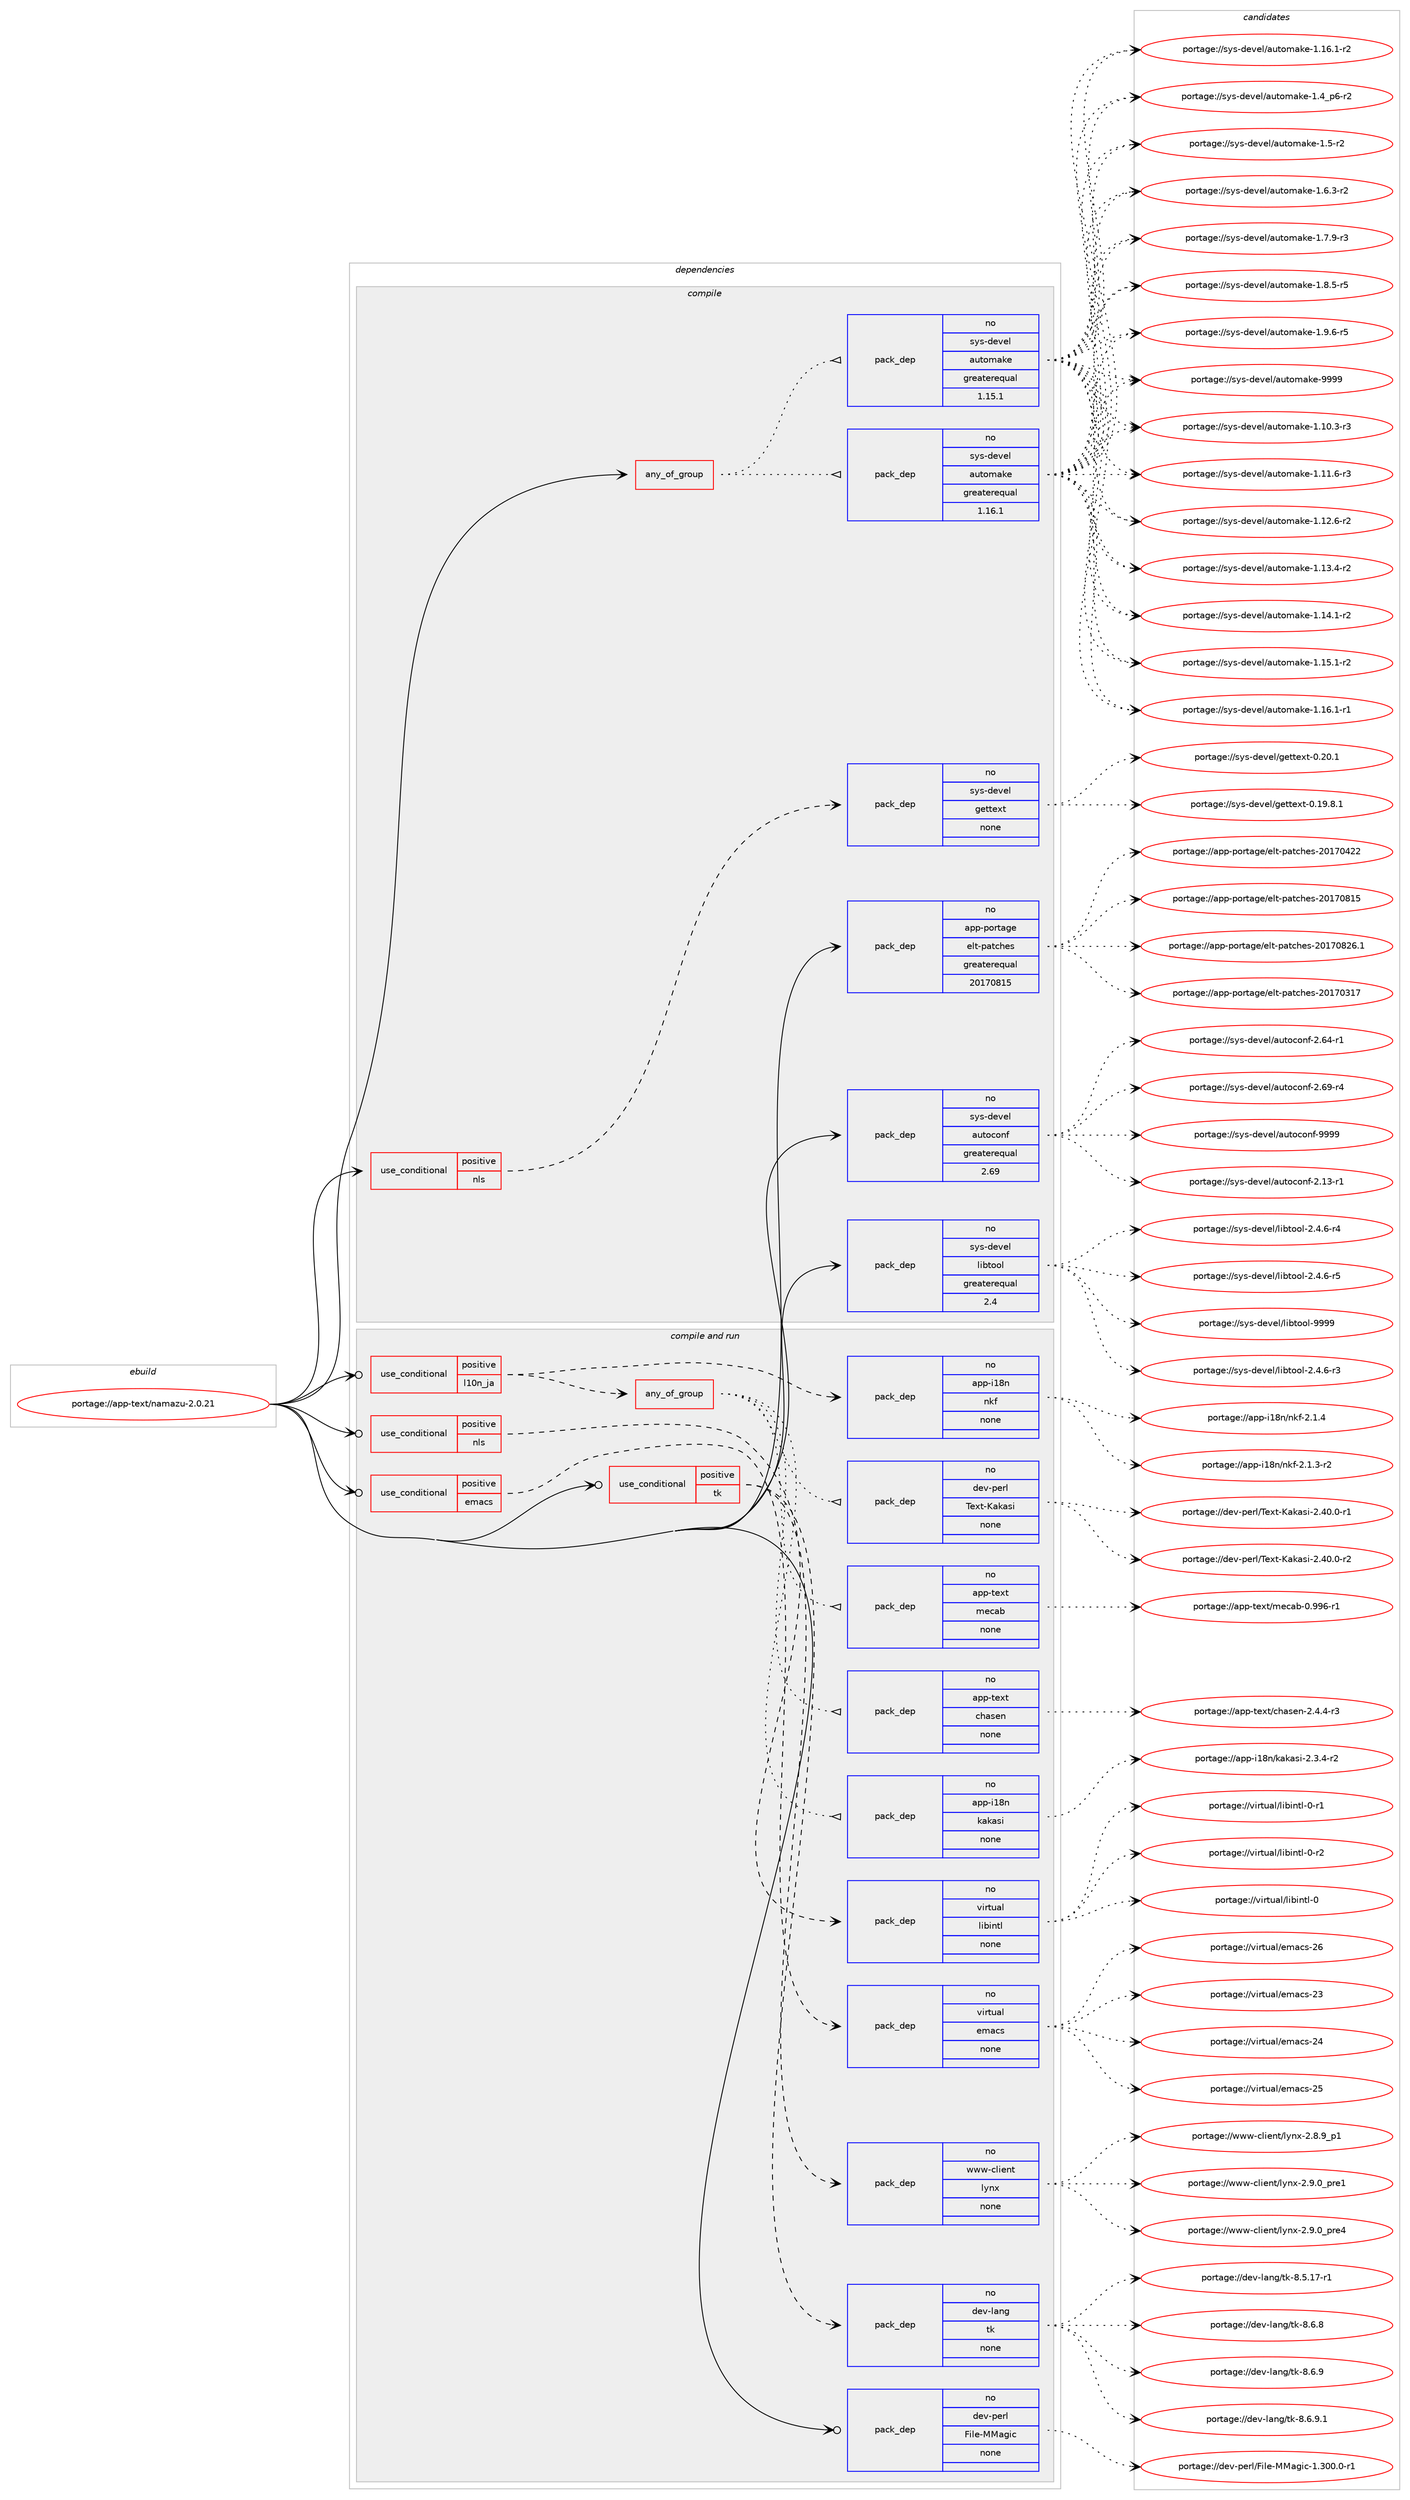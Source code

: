 digraph prolog {

# *************
# Graph options
# *************

newrank=true;
concentrate=true;
compound=true;
graph [rankdir=LR,fontname=Helvetica,fontsize=10,ranksep=1.5];#, ranksep=2.5, nodesep=0.2];
edge  [arrowhead=vee];
node  [fontname=Helvetica,fontsize=10];

# **********
# The ebuild
# **********

subgraph cluster_leftcol {
color=gray;
rank=same;
label=<<i>ebuild</i>>;
id [label="portage://app-text/namazu-2.0.21", color=red, width=4, href="../app-text/namazu-2.0.21.svg"];
}

# ****************
# The dependencies
# ****************

subgraph cluster_midcol {
color=gray;
label=<<i>dependencies</i>>;
subgraph cluster_compile {
fillcolor="#eeeeee";
style=filled;
label=<<i>compile</i>>;
subgraph any761 {
dependency45549 [label=<<TABLE BORDER="0" CELLBORDER="1" CELLSPACING="0" CELLPADDING="4"><TR><TD CELLPADDING="10">any_of_group</TD></TR></TABLE>>, shape=none, color=red];subgraph pack33735 {
dependency45550 [label=<<TABLE BORDER="0" CELLBORDER="1" CELLSPACING="0" CELLPADDING="4" WIDTH="220"><TR><TD ROWSPAN="6" CELLPADDING="30">pack_dep</TD></TR><TR><TD WIDTH="110">no</TD></TR><TR><TD>sys-devel</TD></TR><TR><TD>automake</TD></TR><TR><TD>greaterequal</TD></TR><TR><TD>1.16.1</TD></TR></TABLE>>, shape=none, color=blue];
}
dependency45549:e -> dependency45550:w [weight=20,style="dotted",arrowhead="oinv"];
subgraph pack33736 {
dependency45551 [label=<<TABLE BORDER="0" CELLBORDER="1" CELLSPACING="0" CELLPADDING="4" WIDTH="220"><TR><TD ROWSPAN="6" CELLPADDING="30">pack_dep</TD></TR><TR><TD WIDTH="110">no</TD></TR><TR><TD>sys-devel</TD></TR><TR><TD>automake</TD></TR><TR><TD>greaterequal</TD></TR><TR><TD>1.15.1</TD></TR></TABLE>>, shape=none, color=blue];
}
dependency45549:e -> dependency45551:w [weight=20,style="dotted",arrowhead="oinv"];
}
id:e -> dependency45549:w [weight=20,style="solid",arrowhead="vee"];
subgraph cond11029 {
dependency45552 [label=<<TABLE BORDER="0" CELLBORDER="1" CELLSPACING="0" CELLPADDING="4"><TR><TD ROWSPAN="3" CELLPADDING="10">use_conditional</TD></TR><TR><TD>positive</TD></TR><TR><TD>nls</TD></TR></TABLE>>, shape=none, color=red];
subgraph pack33737 {
dependency45553 [label=<<TABLE BORDER="0" CELLBORDER="1" CELLSPACING="0" CELLPADDING="4" WIDTH="220"><TR><TD ROWSPAN="6" CELLPADDING="30">pack_dep</TD></TR><TR><TD WIDTH="110">no</TD></TR><TR><TD>sys-devel</TD></TR><TR><TD>gettext</TD></TR><TR><TD>none</TD></TR><TR><TD></TD></TR></TABLE>>, shape=none, color=blue];
}
dependency45552:e -> dependency45553:w [weight=20,style="dashed",arrowhead="vee"];
}
id:e -> dependency45552:w [weight=20,style="solid",arrowhead="vee"];
subgraph pack33738 {
dependency45554 [label=<<TABLE BORDER="0" CELLBORDER="1" CELLSPACING="0" CELLPADDING="4" WIDTH="220"><TR><TD ROWSPAN="6" CELLPADDING="30">pack_dep</TD></TR><TR><TD WIDTH="110">no</TD></TR><TR><TD>app-portage</TD></TR><TR><TD>elt-patches</TD></TR><TR><TD>greaterequal</TD></TR><TR><TD>20170815</TD></TR></TABLE>>, shape=none, color=blue];
}
id:e -> dependency45554:w [weight=20,style="solid",arrowhead="vee"];
subgraph pack33739 {
dependency45555 [label=<<TABLE BORDER="0" CELLBORDER="1" CELLSPACING="0" CELLPADDING="4" WIDTH="220"><TR><TD ROWSPAN="6" CELLPADDING="30">pack_dep</TD></TR><TR><TD WIDTH="110">no</TD></TR><TR><TD>sys-devel</TD></TR><TR><TD>autoconf</TD></TR><TR><TD>greaterequal</TD></TR><TR><TD>2.69</TD></TR></TABLE>>, shape=none, color=blue];
}
id:e -> dependency45555:w [weight=20,style="solid",arrowhead="vee"];
subgraph pack33740 {
dependency45556 [label=<<TABLE BORDER="0" CELLBORDER="1" CELLSPACING="0" CELLPADDING="4" WIDTH="220"><TR><TD ROWSPAN="6" CELLPADDING="30">pack_dep</TD></TR><TR><TD WIDTH="110">no</TD></TR><TR><TD>sys-devel</TD></TR><TR><TD>libtool</TD></TR><TR><TD>greaterequal</TD></TR><TR><TD>2.4</TD></TR></TABLE>>, shape=none, color=blue];
}
id:e -> dependency45556:w [weight=20,style="solid",arrowhead="vee"];
}
subgraph cluster_compileandrun {
fillcolor="#eeeeee";
style=filled;
label=<<i>compile and run</i>>;
subgraph cond11030 {
dependency45557 [label=<<TABLE BORDER="0" CELLBORDER="1" CELLSPACING="0" CELLPADDING="4"><TR><TD ROWSPAN="3" CELLPADDING="10">use_conditional</TD></TR><TR><TD>positive</TD></TR><TR><TD>emacs</TD></TR></TABLE>>, shape=none, color=red];
subgraph pack33741 {
dependency45558 [label=<<TABLE BORDER="0" CELLBORDER="1" CELLSPACING="0" CELLPADDING="4" WIDTH="220"><TR><TD ROWSPAN="6" CELLPADDING="30">pack_dep</TD></TR><TR><TD WIDTH="110">no</TD></TR><TR><TD>virtual</TD></TR><TR><TD>emacs</TD></TR><TR><TD>none</TD></TR><TR><TD></TD></TR></TABLE>>, shape=none, color=blue];
}
dependency45557:e -> dependency45558:w [weight=20,style="dashed",arrowhead="vee"];
}
id:e -> dependency45557:w [weight=20,style="solid",arrowhead="odotvee"];
subgraph cond11031 {
dependency45559 [label=<<TABLE BORDER="0" CELLBORDER="1" CELLSPACING="0" CELLPADDING="4"><TR><TD ROWSPAN="3" CELLPADDING="10">use_conditional</TD></TR><TR><TD>positive</TD></TR><TR><TD>l10n_ja</TD></TR></TABLE>>, shape=none, color=red];
subgraph pack33742 {
dependency45560 [label=<<TABLE BORDER="0" CELLBORDER="1" CELLSPACING="0" CELLPADDING="4" WIDTH="220"><TR><TD ROWSPAN="6" CELLPADDING="30">pack_dep</TD></TR><TR><TD WIDTH="110">no</TD></TR><TR><TD>app-i18n</TD></TR><TR><TD>nkf</TD></TR><TR><TD>none</TD></TR><TR><TD></TD></TR></TABLE>>, shape=none, color=blue];
}
dependency45559:e -> dependency45560:w [weight=20,style="dashed",arrowhead="vee"];
subgraph any762 {
dependency45561 [label=<<TABLE BORDER="0" CELLBORDER="1" CELLSPACING="0" CELLPADDING="4"><TR><TD CELLPADDING="10">any_of_group</TD></TR></TABLE>>, shape=none, color=red];subgraph pack33743 {
dependency45562 [label=<<TABLE BORDER="0" CELLBORDER="1" CELLSPACING="0" CELLPADDING="4" WIDTH="220"><TR><TD ROWSPAN="6" CELLPADDING="30">pack_dep</TD></TR><TR><TD WIDTH="110">no</TD></TR><TR><TD>dev-perl</TD></TR><TR><TD>Text-Kakasi</TD></TR><TR><TD>none</TD></TR><TR><TD></TD></TR></TABLE>>, shape=none, color=blue];
}
dependency45561:e -> dependency45562:w [weight=20,style="dotted",arrowhead="oinv"];
subgraph pack33744 {
dependency45563 [label=<<TABLE BORDER="0" CELLBORDER="1" CELLSPACING="0" CELLPADDING="4" WIDTH="220"><TR><TD ROWSPAN="6" CELLPADDING="30">pack_dep</TD></TR><TR><TD WIDTH="110">no</TD></TR><TR><TD>app-i18n</TD></TR><TR><TD>kakasi</TD></TR><TR><TD>none</TD></TR><TR><TD></TD></TR></TABLE>>, shape=none, color=blue];
}
dependency45561:e -> dependency45563:w [weight=20,style="dotted",arrowhead="oinv"];
subgraph pack33745 {
dependency45564 [label=<<TABLE BORDER="0" CELLBORDER="1" CELLSPACING="0" CELLPADDING="4" WIDTH="220"><TR><TD ROWSPAN="6" CELLPADDING="30">pack_dep</TD></TR><TR><TD WIDTH="110">no</TD></TR><TR><TD>app-text</TD></TR><TR><TD>chasen</TD></TR><TR><TD>none</TD></TR><TR><TD></TD></TR></TABLE>>, shape=none, color=blue];
}
dependency45561:e -> dependency45564:w [weight=20,style="dotted",arrowhead="oinv"];
subgraph pack33746 {
dependency45565 [label=<<TABLE BORDER="0" CELLBORDER="1" CELLSPACING="0" CELLPADDING="4" WIDTH="220"><TR><TD ROWSPAN="6" CELLPADDING="30">pack_dep</TD></TR><TR><TD WIDTH="110">no</TD></TR><TR><TD>app-text</TD></TR><TR><TD>mecab</TD></TR><TR><TD>none</TD></TR><TR><TD></TD></TR></TABLE>>, shape=none, color=blue];
}
dependency45561:e -> dependency45565:w [weight=20,style="dotted",arrowhead="oinv"];
}
dependency45559:e -> dependency45561:w [weight=20,style="dashed",arrowhead="vee"];
}
id:e -> dependency45559:w [weight=20,style="solid",arrowhead="odotvee"];
subgraph cond11032 {
dependency45566 [label=<<TABLE BORDER="0" CELLBORDER="1" CELLSPACING="0" CELLPADDING="4"><TR><TD ROWSPAN="3" CELLPADDING="10">use_conditional</TD></TR><TR><TD>positive</TD></TR><TR><TD>nls</TD></TR></TABLE>>, shape=none, color=red];
subgraph pack33747 {
dependency45567 [label=<<TABLE BORDER="0" CELLBORDER="1" CELLSPACING="0" CELLPADDING="4" WIDTH="220"><TR><TD ROWSPAN="6" CELLPADDING="30">pack_dep</TD></TR><TR><TD WIDTH="110">no</TD></TR><TR><TD>virtual</TD></TR><TR><TD>libintl</TD></TR><TR><TD>none</TD></TR><TR><TD></TD></TR></TABLE>>, shape=none, color=blue];
}
dependency45566:e -> dependency45567:w [weight=20,style="dashed",arrowhead="vee"];
}
id:e -> dependency45566:w [weight=20,style="solid",arrowhead="odotvee"];
subgraph cond11033 {
dependency45568 [label=<<TABLE BORDER="0" CELLBORDER="1" CELLSPACING="0" CELLPADDING="4"><TR><TD ROWSPAN="3" CELLPADDING="10">use_conditional</TD></TR><TR><TD>positive</TD></TR><TR><TD>tk</TD></TR></TABLE>>, shape=none, color=red];
subgraph pack33748 {
dependency45569 [label=<<TABLE BORDER="0" CELLBORDER="1" CELLSPACING="0" CELLPADDING="4" WIDTH="220"><TR><TD ROWSPAN="6" CELLPADDING="30">pack_dep</TD></TR><TR><TD WIDTH="110">no</TD></TR><TR><TD>dev-lang</TD></TR><TR><TD>tk</TD></TR><TR><TD>none</TD></TR><TR><TD></TD></TR></TABLE>>, shape=none, color=blue];
}
dependency45568:e -> dependency45569:w [weight=20,style="dashed",arrowhead="vee"];
subgraph pack33749 {
dependency45570 [label=<<TABLE BORDER="0" CELLBORDER="1" CELLSPACING="0" CELLPADDING="4" WIDTH="220"><TR><TD ROWSPAN="6" CELLPADDING="30">pack_dep</TD></TR><TR><TD WIDTH="110">no</TD></TR><TR><TD>www-client</TD></TR><TR><TD>lynx</TD></TR><TR><TD>none</TD></TR><TR><TD></TD></TR></TABLE>>, shape=none, color=blue];
}
dependency45568:e -> dependency45570:w [weight=20,style="dashed",arrowhead="vee"];
}
id:e -> dependency45568:w [weight=20,style="solid",arrowhead="odotvee"];
subgraph pack33750 {
dependency45571 [label=<<TABLE BORDER="0" CELLBORDER="1" CELLSPACING="0" CELLPADDING="4" WIDTH="220"><TR><TD ROWSPAN="6" CELLPADDING="30">pack_dep</TD></TR><TR><TD WIDTH="110">no</TD></TR><TR><TD>dev-perl</TD></TR><TR><TD>File-MMagic</TD></TR><TR><TD>none</TD></TR><TR><TD></TD></TR></TABLE>>, shape=none, color=blue];
}
id:e -> dependency45571:w [weight=20,style="solid",arrowhead="odotvee"];
}
subgraph cluster_run {
fillcolor="#eeeeee";
style=filled;
label=<<i>run</i>>;
}
}

# **************
# The candidates
# **************

subgraph cluster_choices {
rank=same;
color=gray;
label=<<i>candidates</i>>;

subgraph choice33735 {
color=black;
nodesep=1;
choiceportage11512111545100101118101108479711711611110997107101454946494846514511451 [label="portage://sys-devel/automake-1.10.3-r3", color=red, width=4,href="../sys-devel/automake-1.10.3-r3.svg"];
choiceportage11512111545100101118101108479711711611110997107101454946494946544511451 [label="portage://sys-devel/automake-1.11.6-r3", color=red, width=4,href="../sys-devel/automake-1.11.6-r3.svg"];
choiceportage11512111545100101118101108479711711611110997107101454946495046544511450 [label="portage://sys-devel/automake-1.12.6-r2", color=red, width=4,href="../sys-devel/automake-1.12.6-r2.svg"];
choiceportage11512111545100101118101108479711711611110997107101454946495146524511450 [label="portage://sys-devel/automake-1.13.4-r2", color=red, width=4,href="../sys-devel/automake-1.13.4-r2.svg"];
choiceportage11512111545100101118101108479711711611110997107101454946495246494511450 [label="portage://sys-devel/automake-1.14.1-r2", color=red, width=4,href="../sys-devel/automake-1.14.1-r2.svg"];
choiceportage11512111545100101118101108479711711611110997107101454946495346494511450 [label="portage://sys-devel/automake-1.15.1-r2", color=red, width=4,href="../sys-devel/automake-1.15.1-r2.svg"];
choiceportage11512111545100101118101108479711711611110997107101454946495446494511449 [label="portage://sys-devel/automake-1.16.1-r1", color=red, width=4,href="../sys-devel/automake-1.16.1-r1.svg"];
choiceportage11512111545100101118101108479711711611110997107101454946495446494511450 [label="portage://sys-devel/automake-1.16.1-r2", color=red, width=4,href="../sys-devel/automake-1.16.1-r2.svg"];
choiceportage115121115451001011181011084797117116111109971071014549465295112544511450 [label="portage://sys-devel/automake-1.4_p6-r2", color=red, width=4,href="../sys-devel/automake-1.4_p6-r2.svg"];
choiceportage11512111545100101118101108479711711611110997107101454946534511450 [label="portage://sys-devel/automake-1.5-r2", color=red, width=4,href="../sys-devel/automake-1.5-r2.svg"];
choiceportage115121115451001011181011084797117116111109971071014549465446514511450 [label="portage://sys-devel/automake-1.6.3-r2", color=red, width=4,href="../sys-devel/automake-1.6.3-r2.svg"];
choiceportage115121115451001011181011084797117116111109971071014549465546574511451 [label="portage://sys-devel/automake-1.7.9-r3", color=red, width=4,href="../sys-devel/automake-1.7.9-r3.svg"];
choiceportage115121115451001011181011084797117116111109971071014549465646534511453 [label="portage://sys-devel/automake-1.8.5-r5", color=red, width=4,href="../sys-devel/automake-1.8.5-r5.svg"];
choiceportage115121115451001011181011084797117116111109971071014549465746544511453 [label="portage://sys-devel/automake-1.9.6-r5", color=red, width=4,href="../sys-devel/automake-1.9.6-r5.svg"];
choiceportage115121115451001011181011084797117116111109971071014557575757 [label="portage://sys-devel/automake-9999", color=red, width=4,href="../sys-devel/automake-9999.svg"];
dependency45550:e -> choiceportage11512111545100101118101108479711711611110997107101454946494846514511451:w [style=dotted,weight="100"];
dependency45550:e -> choiceportage11512111545100101118101108479711711611110997107101454946494946544511451:w [style=dotted,weight="100"];
dependency45550:e -> choiceportage11512111545100101118101108479711711611110997107101454946495046544511450:w [style=dotted,weight="100"];
dependency45550:e -> choiceportage11512111545100101118101108479711711611110997107101454946495146524511450:w [style=dotted,weight="100"];
dependency45550:e -> choiceportage11512111545100101118101108479711711611110997107101454946495246494511450:w [style=dotted,weight="100"];
dependency45550:e -> choiceportage11512111545100101118101108479711711611110997107101454946495346494511450:w [style=dotted,weight="100"];
dependency45550:e -> choiceportage11512111545100101118101108479711711611110997107101454946495446494511449:w [style=dotted,weight="100"];
dependency45550:e -> choiceportage11512111545100101118101108479711711611110997107101454946495446494511450:w [style=dotted,weight="100"];
dependency45550:e -> choiceportage115121115451001011181011084797117116111109971071014549465295112544511450:w [style=dotted,weight="100"];
dependency45550:e -> choiceportage11512111545100101118101108479711711611110997107101454946534511450:w [style=dotted,weight="100"];
dependency45550:e -> choiceportage115121115451001011181011084797117116111109971071014549465446514511450:w [style=dotted,weight="100"];
dependency45550:e -> choiceportage115121115451001011181011084797117116111109971071014549465546574511451:w [style=dotted,weight="100"];
dependency45550:e -> choiceportage115121115451001011181011084797117116111109971071014549465646534511453:w [style=dotted,weight="100"];
dependency45550:e -> choiceportage115121115451001011181011084797117116111109971071014549465746544511453:w [style=dotted,weight="100"];
dependency45550:e -> choiceportage115121115451001011181011084797117116111109971071014557575757:w [style=dotted,weight="100"];
}
subgraph choice33736 {
color=black;
nodesep=1;
choiceportage11512111545100101118101108479711711611110997107101454946494846514511451 [label="portage://sys-devel/automake-1.10.3-r3", color=red, width=4,href="../sys-devel/automake-1.10.3-r3.svg"];
choiceportage11512111545100101118101108479711711611110997107101454946494946544511451 [label="portage://sys-devel/automake-1.11.6-r3", color=red, width=4,href="../sys-devel/automake-1.11.6-r3.svg"];
choiceportage11512111545100101118101108479711711611110997107101454946495046544511450 [label="portage://sys-devel/automake-1.12.6-r2", color=red, width=4,href="../sys-devel/automake-1.12.6-r2.svg"];
choiceportage11512111545100101118101108479711711611110997107101454946495146524511450 [label="portage://sys-devel/automake-1.13.4-r2", color=red, width=4,href="../sys-devel/automake-1.13.4-r2.svg"];
choiceportage11512111545100101118101108479711711611110997107101454946495246494511450 [label="portage://sys-devel/automake-1.14.1-r2", color=red, width=4,href="../sys-devel/automake-1.14.1-r2.svg"];
choiceportage11512111545100101118101108479711711611110997107101454946495346494511450 [label="portage://sys-devel/automake-1.15.1-r2", color=red, width=4,href="../sys-devel/automake-1.15.1-r2.svg"];
choiceportage11512111545100101118101108479711711611110997107101454946495446494511449 [label="portage://sys-devel/automake-1.16.1-r1", color=red, width=4,href="../sys-devel/automake-1.16.1-r1.svg"];
choiceportage11512111545100101118101108479711711611110997107101454946495446494511450 [label="portage://sys-devel/automake-1.16.1-r2", color=red, width=4,href="../sys-devel/automake-1.16.1-r2.svg"];
choiceportage115121115451001011181011084797117116111109971071014549465295112544511450 [label="portage://sys-devel/automake-1.4_p6-r2", color=red, width=4,href="../sys-devel/automake-1.4_p6-r2.svg"];
choiceportage11512111545100101118101108479711711611110997107101454946534511450 [label="portage://sys-devel/automake-1.5-r2", color=red, width=4,href="../sys-devel/automake-1.5-r2.svg"];
choiceportage115121115451001011181011084797117116111109971071014549465446514511450 [label="portage://sys-devel/automake-1.6.3-r2", color=red, width=4,href="../sys-devel/automake-1.6.3-r2.svg"];
choiceportage115121115451001011181011084797117116111109971071014549465546574511451 [label="portage://sys-devel/automake-1.7.9-r3", color=red, width=4,href="../sys-devel/automake-1.7.9-r3.svg"];
choiceportage115121115451001011181011084797117116111109971071014549465646534511453 [label="portage://sys-devel/automake-1.8.5-r5", color=red, width=4,href="../sys-devel/automake-1.8.5-r5.svg"];
choiceportage115121115451001011181011084797117116111109971071014549465746544511453 [label="portage://sys-devel/automake-1.9.6-r5", color=red, width=4,href="../sys-devel/automake-1.9.6-r5.svg"];
choiceportage115121115451001011181011084797117116111109971071014557575757 [label="portage://sys-devel/automake-9999", color=red, width=4,href="../sys-devel/automake-9999.svg"];
dependency45551:e -> choiceportage11512111545100101118101108479711711611110997107101454946494846514511451:w [style=dotted,weight="100"];
dependency45551:e -> choiceportage11512111545100101118101108479711711611110997107101454946494946544511451:w [style=dotted,weight="100"];
dependency45551:e -> choiceportage11512111545100101118101108479711711611110997107101454946495046544511450:w [style=dotted,weight="100"];
dependency45551:e -> choiceportage11512111545100101118101108479711711611110997107101454946495146524511450:w [style=dotted,weight="100"];
dependency45551:e -> choiceportage11512111545100101118101108479711711611110997107101454946495246494511450:w [style=dotted,weight="100"];
dependency45551:e -> choiceportage11512111545100101118101108479711711611110997107101454946495346494511450:w [style=dotted,weight="100"];
dependency45551:e -> choiceportage11512111545100101118101108479711711611110997107101454946495446494511449:w [style=dotted,weight="100"];
dependency45551:e -> choiceportage11512111545100101118101108479711711611110997107101454946495446494511450:w [style=dotted,weight="100"];
dependency45551:e -> choiceportage115121115451001011181011084797117116111109971071014549465295112544511450:w [style=dotted,weight="100"];
dependency45551:e -> choiceportage11512111545100101118101108479711711611110997107101454946534511450:w [style=dotted,weight="100"];
dependency45551:e -> choiceportage115121115451001011181011084797117116111109971071014549465446514511450:w [style=dotted,weight="100"];
dependency45551:e -> choiceportage115121115451001011181011084797117116111109971071014549465546574511451:w [style=dotted,weight="100"];
dependency45551:e -> choiceportage115121115451001011181011084797117116111109971071014549465646534511453:w [style=dotted,weight="100"];
dependency45551:e -> choiceportage115121115451001011181011084797117116111109971071014549465746544511453:w [style=dotted,weight="100"];
dependency45551:e -> choiceportage115121115451001011181011084797117116111109971071014557575757:w [style=dotted,weight="100"];
}
subgraph choice33737 {
color=black;
nodesep=1;
choiceportage1151211154510010111810110847103101116116101120116454846495746564649 [label="portage://sys-devel/gettext-0.19.8.1", color=red, width=4,href="../sys-devel/gettext-0.19.8.1.svg"];
choiceportage115121115451001011181011084710310111611610112011645484650484649 [label="portage://sys-devel/gettext-0.20.1", color=red, width=4,href="../sys-devel/gettext-0.20.1.svg"];
dependency45553:e -> choiceportage1151211154510010111810110847103101116116101120116454846495746564649:w [style=dotted,weight="100"];
dependency45553:e -> choiceportage115121115451001011181011084710310111611610112011645484650484649:w [style=dotted,weight="100"];
}
subgraph choice33738 {
color=black;
nodesep=1;
choiceportage97112112451121111141169710310147101108116451129711699104101115455048495548514955 [label="portage://app-portage/elt-patches-20170317", color=red, width=4,href="../app-portage/elt-patches-20170317.svg"];
choiceportage97112112451121111141169710310147101108116451129711699104101115455048495548525050 [label="portage://app-portage/elt-patches-20170422", color=red, width=4,href="../app-portage/elt-patches-20170422.svg"];
choiceportage97112112451121111141169710310147101108116451129711699104101115455048495548564953 [label="portage://app-portage/elt-patches-20170815", color=red, width=4,href="../app-portage/elt-patches-20170815.svg"];
choiceportage971121124511211111411697103101471011081164511297116991041011154550484955485650544649 [label="portage://app-portage/elt-patches-20170826.1", color=red, width=4,href="../app-portage/elt-patches-20170826.1.svg"];
dependency45554:e -> choiceportage97112112451121111141169710310147101108116451129711699104101115455048495548514955:w [style=dotted,weight="100"];
dependency45554:e -> choiceportage97112112451121111141169710310147101108116451129711699104101115455048495548525050:w [style=dotted,weight="100"];
dependency45554:e -> choiceportage97112112451121111141169710310147101108116451129711699104101115455048495548564953:w [style=dotted,weight="100"];
dependency45554:e -> choiceportage971121124511211111411697103101471011081164511297116991041011154550484955485650544649:w [style=dotted,weight="100"];
}
subgraph choice33739 {
color=black;
nodesep=1;
choiceportage1151211154510010111810110847971171161119911111010245504649514511449 [label="portage://sys-devel/autoconf-2.13-r1", color=red, width=4,href="../sys-devel/autoconf-2.13-r1.svg"];
choiceportage1151211154510010111810110847971171161119911111010245504654524511449 [label="portage://sys-devel/autoconf-2.64-r1", color=red, width=4,href="../sys-devel/autoconf-2.64-r1.svg"];
choiceportage1151211154510010111810110847971171161119911111010245504654574511452 [label="portage://sys-devel/autoconf-2.69-r4", color=red, width=4,href="../sys-devel/autoconf-2.69-r4.svg"];
choiceportage115121115451001011181011084797117116111991111101024557575757 [label="portage://sys-devel/autoconf-9999", color=red, width=4,href="../sys-devel/autoconf-9999.svg"];
dependency45555:e -> choiceportage1151211154510010111810110847971171161119911111010245504649514511449:w [style=dotted,weight="100"];
dependency45555:e -> choiceportage1151211154510010111810110847971171161119911111010245504654524511449:w [style=dotted,weight="100"];
dependency45555:e -> choiceportage1151211154510010111810110847971171161119911111010245504654574511452:w [style=dotted,weight="100"];
dependency45555:e -> choiceportage115121115451001011181011084797117116111991111101024557575757:w [style=dotted,weight="100"];
}
subgraph choice33740 {
color=black;
nodesep=1;
choiceportage1151211154510010111810110847108105981161111111084550465246544511451 [label="portage://sys-devel/libtool-2.4.6-r3", color=red, width=4,href="../sys-devel/libtool-2.4.6-r3.svg"];
choiceportage1151211154510010111810110847108105981161111111084550465246544511452 [label="portage://sys-devel/libtool-2.4.6-r4", color=red, width=4,href="../sys-devel/libtool-2.4.6-r4.svg"];
choiceportage1151211154510010111810110847108105981161111111084550465246544511453 [label="portage://sys-devel/libtool-2.4.6-r5", color=red, width=4,href="../sys-devel/libtool-2.4.6-r5.svg"];
choiceportage1151211154510010111810110847108105981161111111084557575757 [label="portage://sys-devel/libtool-9999", color=red, width=4,href="../sys-devel/libtool-9999.svg"];
dependency45556:e -> choiceportage1151211154510010111810110847108105981161111111084550465246544511451:w [style=dotted,weight="100"];
dependency45556:e -> choiceportage1151211154510010111810110847108105981161111111084550465246544511452:w [style=dotted,weight="100"];
dependency45556:e -> choiceportage1151211154510010111810110847108105981161111111084550465246544511453:w [style=dotted,weight="100"];
dependency45556:e -> choiceportage1151211154510010111810110847108105981161111111084557575757:w [style=dotted,weight="100"];
}
subgraph choice33741 {
color=black;
nodesep=1;
choiceportage11810511411611797108471011099799115455051 [label="portage://virtual/emacs-23", color=red, width=4,href="../virtual/emacs-23.svg"];
choiceportage11810511411611797108471011099799115455052 [label="portage://virtual/emacs-24", color=red, width=4,href="../virtual/emacs-24.svg"];
choiceportage11810511411611797108471011099799115455053 [label="portage://virtual/emacs-25", color=red, width=4,href="../virtual/emacs-25.svg"];
choiceportage11810511411611797108471011099799115455054 [label="portage://virtual/emacs-26", color=red, width=4,href="../virtual/emacs-26.svg"];
dependency45558:e -> choiceportage11810511411611797108471011099799115455051:w [style=dotted,weight="100"];
dependency45558:e -> choiceportage11810511411611797108471011099799115455052:w [style=dotted,weight="100"];
dependency45558:e -> choiceportage11810511411611797108471011099799115455053:w [style=dotted,weight="100"];
dependency45558:e -> choiceportage11810511411611797108471011099799115455054:w [style=dotted,weight="100"];
}
subgraph choice33742 {
color=black;
nodesep=1;
choiceportage97112112451054956110471101071024550464946514511450 [label="portage://app-i18n/nkf-2.1.3-r2", color=red, width=4,href="../app-i18n/nkf-2.1.3-r2.svg"];
choiceportage9711211245105495611047110107102455046494652 [label="portage://app-i18n/nkf-2.1.4", color=red, width=4,href="../app-i18n/nkf-2.1.4.svg"];
dependency45560:e -> choiceportage97112112451054956110471101071024550464946514511450:w [style=dotted,weight="100"];
dependency45560:e -> choiceportage9711211245105495611047110107102455046494652:w [style=dotted,weight="100"];
}
subgraph choice33743 {
color=black;
nodesep=1;
choiceportage10010111845112101114108478410112011645759710797115105455046524846484511449 [label="portage://dev-perl/Text-Kakasi-2.40.0-r1", color=red, width=4,href="../dev-perl/Text-Kakasi-2.40.0-r1.svg"];
choiceportage10010111845112101114108478410112011645759710797115105455046524846484511450 [label="portage://dev-perl/Text-Kakasi-2.40.0-r2", color=red, width=4,href="../dev-perl/Text-Kakasi-2.40.0-r2.svg"];
dependency45562:e -> choiceportage10010111845112101114108478410112011645759710797115105455046524846484511449:w [style=dotted,weight="100"];
dependency45562:e -> choiceportage10010111845112101114108478410112011645759710797115105455046524846484511450:w [style=dotted,weight="100"];
}
subgraph choice33744 {
color=black;
nodesep=1;
choiceportage971121124510549561104710797107971151054550465146524511450 [label="portage://app-i18n/kakasi-2.3.4-r2", color=red, width=4,href="../app-i18n/kakasi-2.3.4-r2.svg"];
dependency45563:e -> choiceportage971121124510549561104710797107971151054550465146524511450:w [style=dotted,weight="100"];
}
subgraph choice33745 {
color=black;
nodesep=1;
choiceportage97112112451161011201164799104971151011104550465246524511451 [label="portage://app-text/chasen-2.4.4-r3", color=red, width=4,href="../app-text/chasen-2.4.4-r3.svg"];
dependency45564:e -> choiceportage97112112451161011201164799104971151011104550465246524511451:w [style=dotted,weight="100"];
}
subgraph choice33746 {
color=black;
nodesep=1;
choiceportage9711211245116101120116471091019997984548465757544511449 [label="portage://app-text/mecab-0.996-r1", color=red, width=4,href="../app-text/mecab-0.996-r1.svg"];
dependency45565:e -> choiceportage9711211245116101120116471091019997984548465757544511449:w [style=dotted,weight="100"];
}
subgraph choice33747 {
color=black;
nodesep=1;
choiceportage1181051141161179710847108105981051101161084548 [label="portage://virtual/libintl-0", color=red, width=4,href="../virtual/libintl-0.svg"];
choiceportage11810511411611797108471081059810511011610845484511449 [label="portage://virtual/libintl-0-r1", color=red, width=4,href="../virtual/libintl-0-r1.svg"];
choiceportage11810511411611797108471081059810511011610845484511450 [label="portage://virtual/libintl-0-r2", color=red, width=4,href="../virtual/libintl-0-r2.svg"];
dependency45567:e -> choiceportage1181051141161179710847108105981051101161084548:w [style=dotted,weight="100"];
dependency45567:e -> choiceportage11810511411611797108471081059810511011610845484511449:w [style=dotted,weight="100"];
dependency45567:e -> choiceportage11810511411611797108471081059810511011610845484511450:w [style=dotted,weight="100"];
}
subgraph choice33748 {
color=black;
nodesep=1;
choiceportage100101118451089711010347116107455646534649554511449 [label="portage://dev-lang/tk-8.5.17-r1", color=red, width=4,href="../dev-lang/tk-8.5.17-r1.svg"];
choiceportage100101118451089711010347116107455646544656 [label="portage://dev-lang/tk-8.6.8", color=red, width=4,href="../dev-lang/tk-8.6.8.svg"];
choiceportage100101118451089711010347116107455646544657 [label="portage://dev-lang/tk-8.6.9", color=red, width=4,href="../dev-lang/tk-8.6.9.svg"];
choiceportage1001011184510897110103471161074556465446574649 [label="portage://dev-lang/tk-8.6.9.1", color=red, width=4,href="../dev-lang/tk-8.6.9.1.svg"];
dependency45569:e -> choiceportage100101118451089711010347116107455646534649554511449:w [style=dotted,weight="100"];
dependency45569:e -> choiceportage100101118451089711010347116107455646544656:w [style=dotted,weight="100"];
dependency45569:e -> choiceportage100101118451089711010347116107455646544657:w [style=dotted,weight="100"];
dependency45569:e -> choiceportage1001011184510897110103471161074556465446574649:w [style=dotted,weight="100"];
}
subgraph choice33749 {
color=black;
nodesep=1;
choiceportage1191191194599108105101110116471081211101204550465646579511249 [label="portage://www-client/lynx-2.8.9_p1", color=red, width=4,href="../www-client/lynx-2.8.9_p1.svg"];
choiceportage1191191194599108105101110116471081211101204550465746489511211410149 [label="portage://www-client/lynx-2.9.0_pre1", color=red, width=4,href="../www-client/lynx-2.9.0_pre1.svg"];
choiceportage1191191194599108105101110116471081211101204550465746489511211410152 [label="portage://www-client/lynx-2.9.0_pre4", color=red, width=4,href="../www-client/lynx-2.9.0_pre4.svg"];
dependency45570:e -> choiceportage1191191194599108105101110116471081211101204550465646579511249:w [style=dotted,weight="100"];
dependency45570:e -> choiceportage1191191194599108105101110116471081211101204550465746489511211410149:w [style=dotted,weight="100"];
dependency45570:e -> choiceportage1191191194599108105101110116471081211101204550465746489511211410152:w [style=dotted,weight="100"];
}
subgraph choice33750 {
color=black;
nodesep=1;
choiceportage100101118451121011141084770105108101457777971031059945494651484846484511449 [label="portage://dev-perl/File-MMagic-1.300.0-r1", color=red, width=4,href="../dev-perl/File-MMagic-1.300.0-r1.svg"];
dependency45571:e -> choiceportage100101118451121011141084770105108101457777971031059945494651484846484511449:w [style=dotted,weight="100"];
}
}

}
